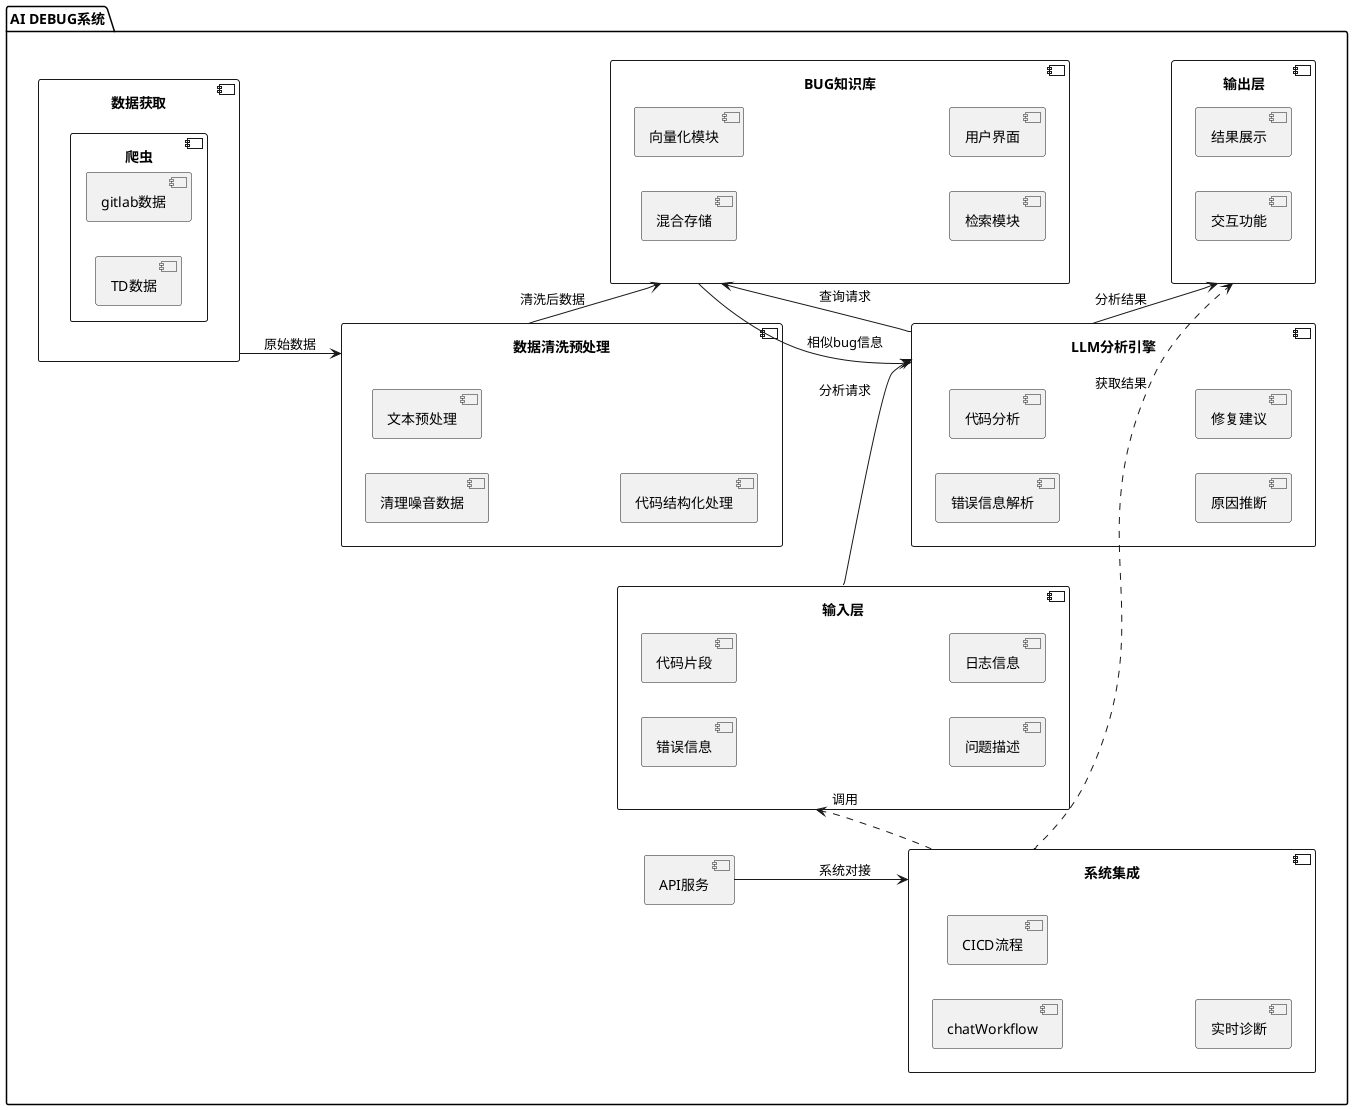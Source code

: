@startuml
' 结构图
left to right direction

package "AI DEBUG系统" {
  component 数据获取 {
    component 爬虫 {
      component gitlab数据
      component TD数据
    }
  }

  component 数据清洗预处理 {
    component 清理噪音数据
    component 文本预处理
    component 代码结构化处理
  }

  component BUG知识库 {
    component 混合存储
    component 向量化模块
    component 检索模块
    component 用户界面
  }

  component 输入层 {
    component 错误信息
    component 代码片段
    component 问题描述
    component 日志信息
  }

  component LLM分析引擎 {
    component 错误信息解析
    component 代码分析
    component 原因推断
    component 修复建议
  }

  component 输出层 {
    component 结果展示
    component 交互功能
  }

  component 系统集成 {
    component chatWorkflow
    component CICD流程
    component 实时诊断
  }

  component API服务
}

数据获取 --> 数据清洗预处理 : 原始数据
数据清洗预处理 --> BUG知识库 : 清洗后数据
输入层 --> LLM分析引擎 : 分析请求
LLM分析引擎 --> BUG知识库 : 查询请求
BUG知识库 --> LLM分析引擎 : 相似bug信息
LLM分析引擎 --> 输出层 : 分析结果
API服务 --> 系统集成 : 系统对接
系统集成 ..> 输入层 : 调用
系统集成 ..> 输出层 : 获取结果
@enduml